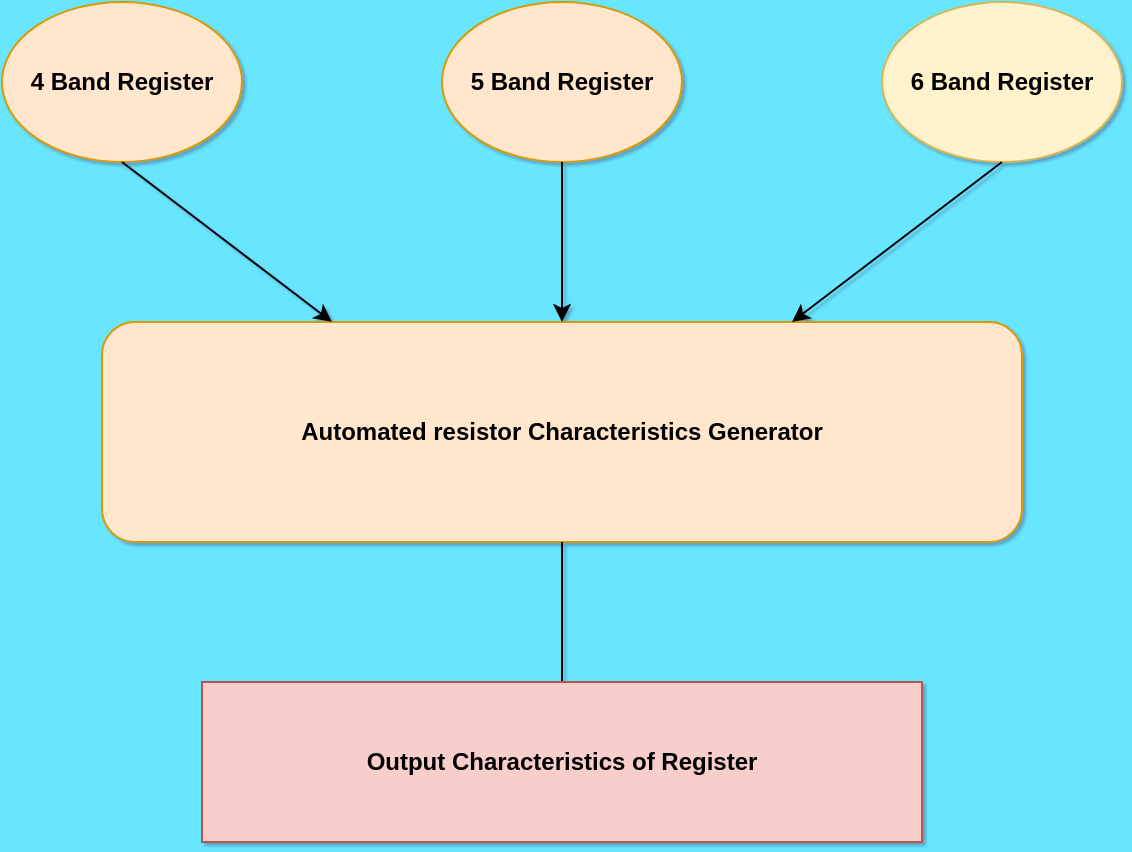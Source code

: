 <mxfile version="14.5.8"><diagram id="taX-QoAFbmfmQHIY-H3o" name="Page-1"><mxGraphModel dx="1104" dy="611" grid="1" gridSize="10" guides="1" tooltips="1" connect="1" arrows="1" fold="1" page="1" pageScale="1" pageWidth="850" pageHeight="1100" background="#69E6FF" math="0" shadow="1"><root><mxCell id="0"/><mxCell id="1" parent="0"/><mxCell id="fr01pUea19fjUpz3Ut7f-1" value="4 Band Register" style="ellipse;whiteSpace=wrap;html=1;fontStyle=1;fillColor=#ffe6cc;strokeColor=#d79b00;" vertex="1" parent="1"><mxGeometry x="140" y="80" width="120" height="80" as="geometry"/></mxCell><mxCell id="fr01pUea19fjUpz3Ut7f-2" value="5 Band Register" style="ellipse;whiteSpace=wrap;html=1;fontStyle=1;fillColor=#ffe6cc;strokeColor=#d79b00;" vertex="1" parent="1"><mxGeometry x="360" y="80" width="120" height="80" as="geometry"/></mxCell><mxCell id="fr01pUea19fjUpz3Ut7f-3" value="6 Band Register" style="ellipse;whiteSpace=wrap;html=1;fontStyle=1;fillColor=#fff2cc;strokeColor=#d6b656;" vertex="1" parent="1"><mxGeometry x="580" y="80" width="120" height="80" as="geometry"/></mxCell><mxCell id="fr01pUea19fjUpz3Ut7f-4" value="Automated resistor Characteristics Generator" style="rounded=1;whiteSpace=wrap;html=1;fontStyle=1;fillColor=#ffe6cc;strokeColor=#d79b00;" vertex="1" parent="1"><mxGeometry x="190" y="240" width="460" height="110" as="geometry"/></mxCell><mxCell id="fr01pUea19fjUpz3Ut7f-7" value="" style="endArrow=classic;html=1;exitX=0.5;exitY=1;exitDx=0;exitDy=0;entryX=0.25;entryY=0;entryDx=0;entryDy=0;" edge="1" parent="1" source="fr01pUea19fjUpz3Ut7f-1" target="fr01pUea19fjUpz3Ut7f-4"><mxGeometry width="50" height="50" relative="1" as="geometry"><mxPoint x="400" y="340" as="sourcePoint"/><mxPoint x="280" y="180" as="targetPoint"/></mxGeometry></mxCell><mxCell id="fr01pUea19fjUpz3Ut7f-8" value="" style="endArrow=classic;html=1;exitX=0.5;exitY=1;exitDx=0;exitDy=0;entryX=0.5;entryY=0;entryDx=0;entryDy=0;" edge="1" parent="1" source="fr01pUea19fjUpz3Ut7f-2" target="fr01pUea19fjUpz3Ut7f-4"><mxGeometry width="50" height="50" relative="1" as="geometry"><mxPoint x="400" y="340" as="sourcePoint"/><mxPoint x="450" y="290" as="targetPoint"/><Array as="points"/></mxGeometry></mxCell><mxCell id="fr01pUea19fjUpz3Ut7f-9" value="" style="endArrow=classic;html=1;exitX=0.5;exitY=1;exitDx=0;exitDy=0;entryX=0.75;entryY=0;entryDx=0;entryDy=0;" edge="1" parent="1" source="fr01pUea19fjUpz3Ut7f-3" target="fr01pUea19fjUpz3Ut7f-4"><mxGeometry width="50" height="50" relative="1" as="geometry"><mxPoint x="400" y="340" as="sourcePoint"/><mxPoint x="450" y="290" as="targetPoint"/><Array as="points"/></mxGeometry></mxCell><mxCell id="fr01pUea19fjUpz3Ut7f-10" value="" style="endArrow=classic;html=1;exitX=0.5;exitY=1;exitDx=0;exitDy=0;" edge="1" parent="1" source="fr01pUea19fjUpz3Ut7f-4"><mxGeometry width="50" height="50" relative="1" as="geometry"><mxPoint x="400" y="350" as="sourcePoint"/><mxPoint x="420" y="440" as="targetPoint"/></mxGeometry></mxCell><mxCell id="fr01pUea19fjUpz3Ut7f-11" value="Output Characteristics of Register " style="rounded=0;whiteSpace=wrap;html=1;fontStyle=1;labelBackgroundColor=none;fillColor=#f8cecc;strokeColor=#b85450;" vertex="1" parent="1"><mxGeometry x="240" y="420" width="360" height="80" as="geometry"/></mxCell></root></mxGraphModel></diagram></mxfile>